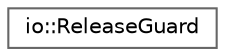 digraph "Graphical Class Hierarchy"
{
 // LATEX_PDF_SIZE
  bgcolor="transparent";
  edge [fontname=Helvetica,fontsize=10,labelfontname=Helvetica,labelfontsize=10];
  node [fontname=Helvetica,fontsize=10,shape=box,height=0.2,width=0.4];
  rankdir="LR";
  Node0 [id="Node000000",label="io::ReleaseGuard",height=0.2,width=0.4,color="grey40", fillcolor="white", style="filled",URL="$d9/d5e/classio_1_1ReleaseGuard.html",tooltip=" "];
}
